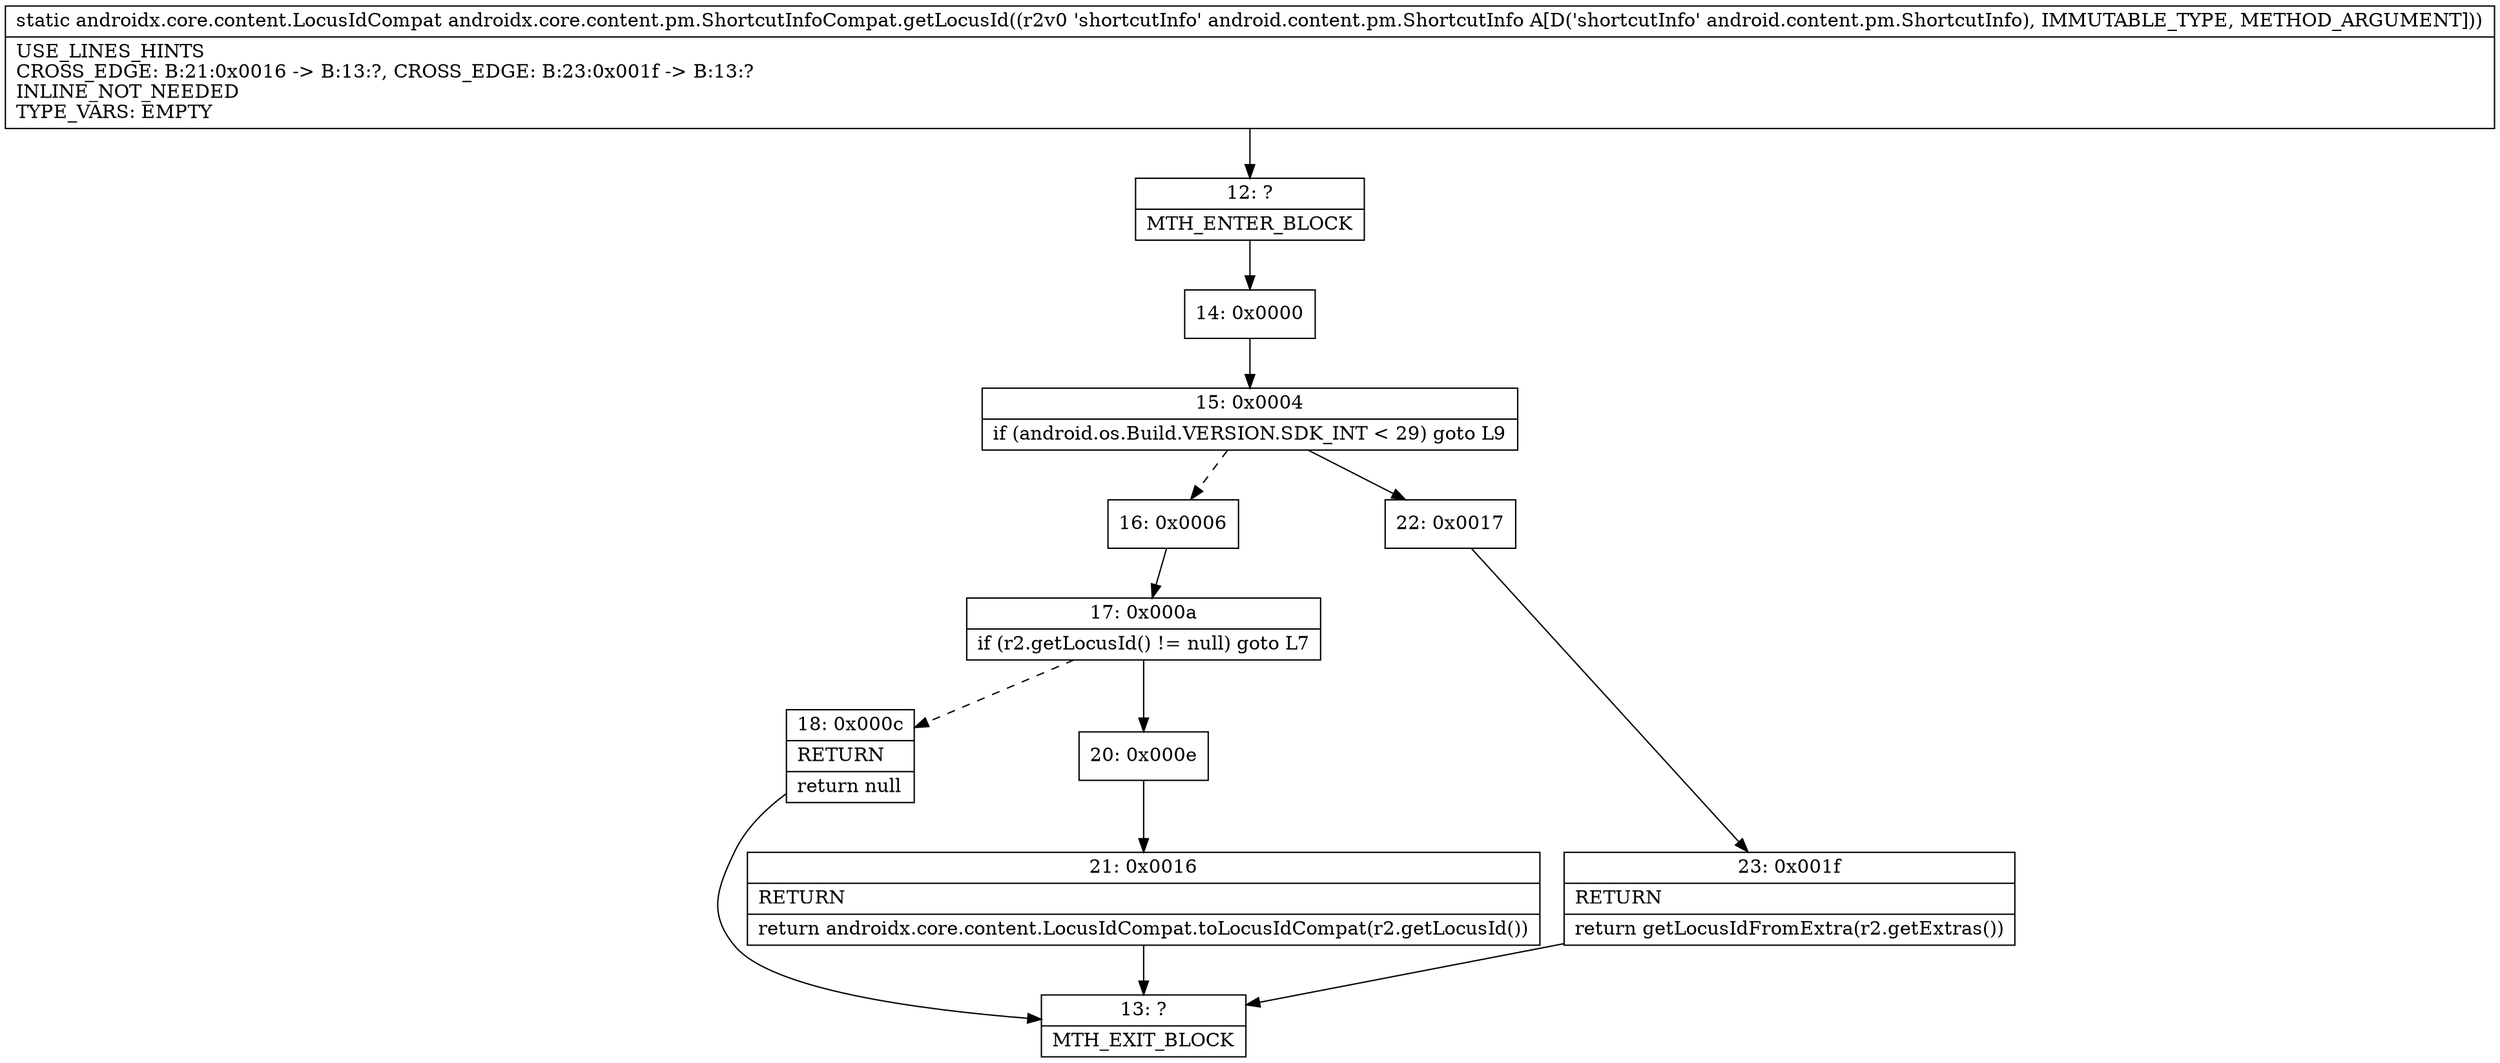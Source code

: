 digraph "CFG forandroidx.core.content.pm.ShortcutInfoCompat.getLocusId(Landroid\/content\/pm\/ShortcutInfo;)Landroidx\/core\/content\/LocusIdCompat;" {
Node_12 [shape=record,label="{12\:\ ?|MTH_ENTER_BLOCK\l}"];
Node_14 [shape=record,label="{14\:\ 0x0000}"];
Node_15 [shape=record,label="{15\:\ 0x0004|if (android.os.Build.VERSION.SDK_INT \< 29) goto L9\l}"];
Node_16 [shape=record,label="{16\:\ 0x0006}"];
Node_17 [shape=record,label="{17\:\ 0x000a|if (r2.getLocusId() != null) goto L7\l}"];
Node_18 [shape=record,label="{18\:\ 0x000c|RETURN\l|return null\l}"];
Node_13 [shape=record,label="{13\:\ ?|MTH_EXIT_BLOCK\l}"];
Node_20 [shape=record,label="{20\:\ 0x000e}"];
Node_21 [shape=record,label="{21\:\ 0x0016|RETURN\l|return androidx.core.content.LocusIdCompat.toLocusIdCompat(r2.getLocusId())\l}"];
Node_22 [shape=record,label="{22\:\ 0x0017}"];
Node_23 [shape=record,label="{23\:\ 0x001f|RETURN\l|return getLocusIdFromExtra(r2.getExtras())\l}"];
MethodNode[shape=record,label="{static androidx.core.content.LocusIdCompat androidx.core.content.pm.ShortcutInfoCompat.getLocusId((r2v0 'shortcutInfo' android.content.pm.ShortcutInfo A[D('shortcutInfo' android.content.pm.ShortcutInfo), IMMUTABLE_TYPE, METHOD_ARGUMENT]))  | USE_LINES_HINTS\lCROSS_EDGE: B:21:0x0016 \-\> B:13:?, CROSS_EDGE: B:23:0x001f \-\> B:13:?\lINLINE_NOT_NEEDED\lTYPE_VARS: EMPTY\l}"];
MethodNode -> Node_12;Node_12 -> Node_14;
Node_14 -> Node_15;
Node_15 -> Node_16[style=dashed];
Node_15 -> Node_22;
Node_16 -> Node_17;
Node_17 -> Node_18[style=dashed];
Node_17 -> Node_20;
Node_18 -> Node_13;
Node_20 -> Node_21;
Node_21 -> Node_13;
Node_22 -> Node_23;
Node_23 -> Node_13;
}

